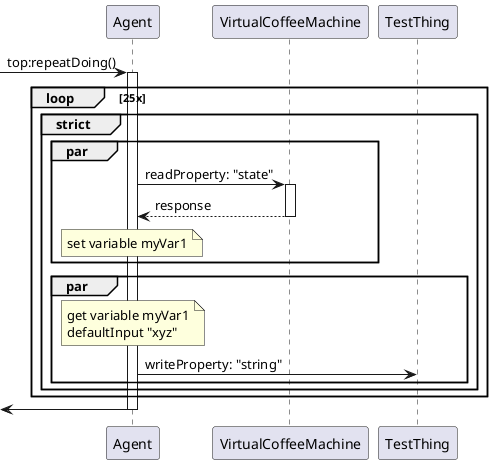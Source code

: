 @startuml repeatDoing
[->"Agent": top:repeatDoing()
activate "Agent"

loop 25x
    group strict
        par
            "Agent" -> "VirtualCoffeeMachine" : readProperty: "state"
            activate "VirtualCoffeeMachine"
            "VirtualCoffeeMachine" --> "Agent" : response
            deactivate "VirtualCoffeeMachine"
            note over Agent
                set variable myVar1
            end note
        end
        par
            note over Agent
                get variable myVar1
                defaultInput "xyz"
            end note
            "Agent" -> "TestThing" : writeProperty: "string"
        end
    end
end

[<-"Agent"
deactivate "Agent"
@enduml